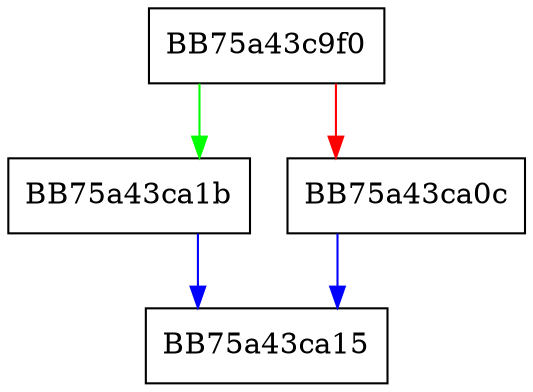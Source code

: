 digraph MpFolderExists {
  node [shape="box"];
  graph [splines=ortho];
  BB75a43c9f0 -> BB75a43ca1b [color="green"];
  BB75a43c9f0 -> BB75a43ca0c [color="red"];
  BB75a43ca0c -> BB75a43ca15 [color="blue"];
  BB75a43ca1b -> BB75a43ca15 [color="blue"];
}